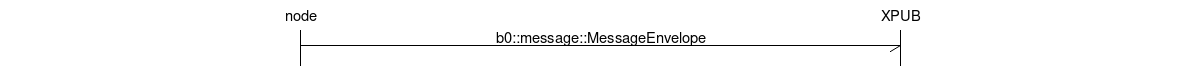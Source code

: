 msc {
    hscale = "2";

    n [ label="node" ], p [ label="XPUB" ];

    n->p [ label="b0::message::MessageEnvelope" ];
}
